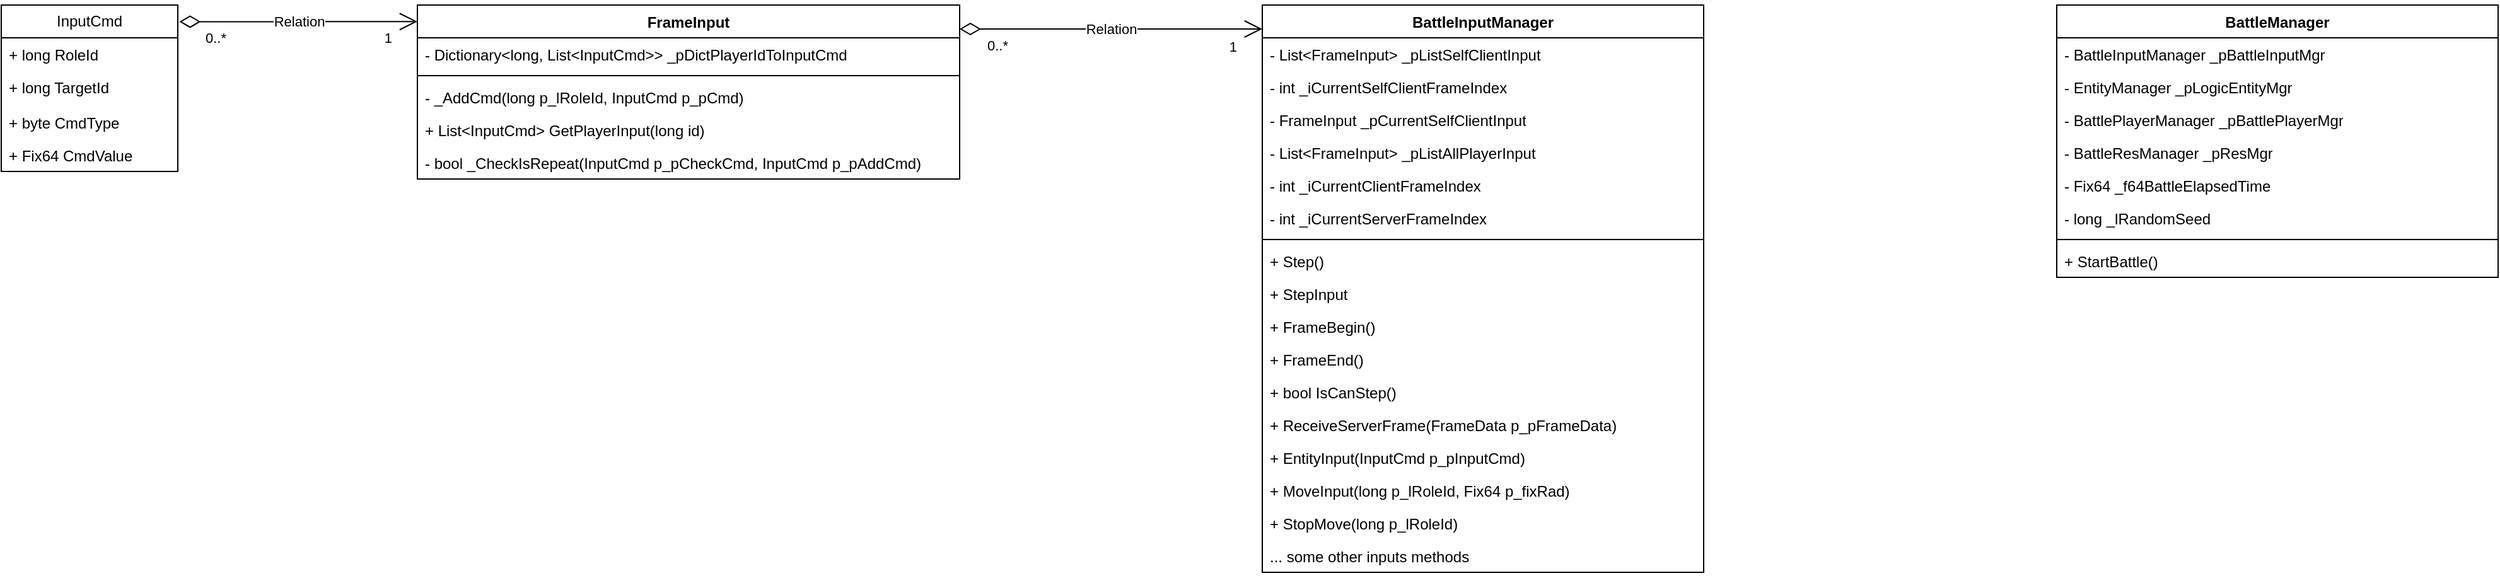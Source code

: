 <mxfile version="24.7.6">
  <diagram name="第 1 页" id="vn7D_aWN6ewGX6JlG7Fq">
    <mxGraphModel dx="660" dy="360" grid="1" gridSize="10" guides="1" tooltips="1" connect="1" arrows="1" fold="1" page="1" pageScale="1" pageWidth="827" pageHeight="1169" math="0" shadow="0">
      <root>
        <mxCell id="0" />
        <mxCell id="1" parent="0" />
        <mxCell id="2KxdIZGqT5pQ6b2vrtWy-5" value="InputCmd" style="swimlane;fontStyle=0;childLayout=stackLayout;horizontal=1;startSize=26;fillColor=none;horizontalStack=0;resizeParent=1;resizeParentMax=0;resizeLast=0;collapsible=1;marginBottom=0;whiteSpace=wrap;html=1;" vertex="1" parent="1">
          <mxGeometry x="200" y="80" width="140" height="132" as="geometry" />
        </mxCell>
        <mxCell id="2KxdIZGqT5pQ6b2vrtWy-6" value="+&amp;nbsp;long RoleId&lt;div&gt;&lt;br&gt;&lt;/div&gt;" style="text;strokeColor=none;fillColor=none;align=left;verticalAlign=top;spacingLeft=4;spacingRight=4;overflow=hidden;rotatable=0;points=[[0,0.5],[1,0.5]];portConstraint=eastwest;whiteSpace=wrap;html=1;" vertex="1" parent="2KxdIZGqT5pQ6b2vrtWy-5">
          <mxGeometry y="26" width="140" height="26" as="geometry" />
        </mxCell>
        <mxCell id="2KxdIZGqT5pQ6b2vrtWy-7" value="+ long TargetId" style="text;strokeColor=none;fillColor=none;align=left;verticalAlign=top;spacingLeft=4;spacingRight=4;overflow=hidden;rotatable=0;points=[[0,0.5],[1,0.5]];portConstraint=eastwest;whiteSpace=wrap;html=1;" vertex="1" parent="2KxdIZGqT5pQ6b2vrtWy-5">
          <mxGeometry y="52" width="140" height="28" as="geometry" />
        </mxCell>
        <mxCell id="2KxdIZGqT5pQ6b2vrtWy-8" value="+ byte CmdType" style="text;strokeColor=none;fillColor=none;align=left;verticalAlign=top;spacingLeft=4;spacingRight=4;overflow=hidden;rotatable=0;points=[[0,0.5],[1,0.5]];portConstraint=eastwest;whiteSpace=wrap;html=1;" vertex="1" parent="2KxdIZGqT5pQ6b2vrtWy-5">
          <mxGeometry y="80" width="140" height="26" as="geometry" />
        </mxCell>
        <mxCell id="2KxdIZGqT5pQ6b2vrtWy-9" value="+ Fix64 CmdValue" style="text;strokeColor=none;fillColor=none;align=left;verticalAlign=top;spacingLeft=4;spacingRight=4;overflow=hidden;rotatable=0;points=[[0,0.5],[1,0.5]];portConstraint=eastwest;whiteSpace=wrap;html=1;" vertex="1" parent="2KxdIZGqT5pQ6b2vrtWy-5">
          <mxGeometry y="106" width="140" height="26" as="geometry" />
        </mxCell>
        <mxCell id="2KxdIZGqT5pQ6b2vrtWy-10" value="FrameInput" style="swimlane;fontStyle=1;align=center;verticalAlign=top;childLayout=stackLayout;horizontal=1;startSize=26;horizontalStack=0;resizeParent=1;resizeParentMax=0;resizeLast=0;collapsible=1;marginBottom=0;whiteSpace=wrap;html=1;" vertex="1" parent="1">
          <mxGeometry x="530" y="80" width="430" height="138" as="geometry" />
        </mxCell>
        <mxCell id="2KxdIZGqT5pQ6b2vrtWy-11" value="-&amp;nbsp;Dictionary&amp;lt;long, List&amp;lt;InputCmd&amp;gt;&amp;gt; _pDictPlayerIdToInputCmd" style="text;strokeColor=none;fillColor=none;align=left;verticalAlign=top;spacingLeft=4;spacingRight=4;overflow=hidden;rotatable=0;points=[[0,0.5],[1,0.5]];portConstraint=eastwest;whiteSpace=wrap;html=1;" vertex="1" parent="2KxdIZGqT5pQ6b2vrtWy-10">
          <mxGeometry y="26" width="430" height="26" as="geometry" />
        </mxCell>
        <mxCell id="2KxdIZGqT5pQ6b2vrtWy-12" value="" style="line;strokeWidth=1;fillColor=none;align=left;verticalAlign=middle;spacingTop=-1;spacingLeft=3;spacingRight=3;rotatable=0;labelPosition=right;points=[];portConstraint=eastwest;strokeColor=inherit;" vertex="1" parent="2KxdIZGqT5pQ6b2vrtWy-10">
          <mxGeometry y="52" width="430" height="8" as="geometry" />
        </mxCell>
        <mxCell id="2KxdIZGqT5pQ6b2vrtWy-13" value="- _AddCmd(long p_lRoleId, InputCmd p_pCmd)" style="text;strokeColor=none;fillColor=none;align=left;verticalAlign=top;spacingLeft=4;spacingRight=4;overflow=hidden;rotatable=0;points=[[0,0.5],[1,0.5]];portConstraint=eastwest;whiteSpace=wrap;html=1;" vertex="1" parent="2KxdIZGqT5pQ6b2vrtWy-10">
          <mxGeometry y="60" width="430" height="26" as="geometry" />
        </mxCell>
        <mxCell id="2KxdIZGqT5pQ6b2vrtWy-17" value="+ List&amp;lt;InputCmd&amp;gt; GetPlayerInput(long id)&amp;nbsp;" style="text;strokeColor=none;fillColor=none;align=left;verticalAlign=top;spacingLeft=4;spacingRight=4;overflow=hidden;rotatable=0;points=[[0,0.5],[1,0.5]];portConstraint=eastwest;whiteSpace=wrap;html=1;" vertex="1" parent="2KxdIZGqT5pQ6b2vrtWy-10">
          <mxGeometry y="86" width="430" height="26" as="geometry" />
        </mxCell>
        <mxCell id="2KxdIZGqT5pQ6b2vrtWy-22" value="- bool _CheckIsRepeat(InputCmd p_pCheckCmd, InputCmd p_pAddCmd)" style="text;strokeColor=none;fillColor=none;align=left;verticalAlign=top;spacingLeft=4;spacingRight=4;overflow=hidden;rotatable=0;points=[[0,0.5],[1,0.5]];portConstraint=eastwest;whiteSpace=wrap;html=1;" vertex="1" parent="2KxdIZGqT5pQ6b2vrtWy-10">
          <mxGeometry y="112" width="430" height="26" as="geometry" />
        </mxCell>
        <mxCell id="2KxdIZGqT5pQ6b2vrtWy-14" value="Relation" style="endArrow=open;html=1;endSize=12;startArrow=diamondThin;startSize=14;startFill=0;edgeStyle=orthogonalEdgeStyle;rounded=0;exitX=1.009;exitY=0.1;exitDx=0;exitDy=0;exitPerimeter=0;entryX=0;entryY=0.095;entryDx=0;entryDy=0;entryPerimeter=0;" edge="1" parent="1" source="2KxdIZGqT5pQ6b2vrtWy-5" target="2KxdIZGqT5pQ6b2vrtWy-10">
          <mxGeometry relative="1" as="geometry">
            <mxPoint x="260" y="340" as="sourcePoint" />
            <mxPoint x="490" y="320" as="targetPoint" />
          </mxGeometry>
        </mxCell>
        <mxCell id="2KxdIZGqT5pQ6b2vrtWy-15" value="0..*" style="edgeLabel;resizable=0;html=1;align=left;verticalAlign=top;" connectable="0" vertex="1" parent="2KxdIZGqT5pQ6b2vrtWy-14">
          <mxGeometry x="-1" relative="1" as="geometry">
            <mxPoint x="19" as="offset" />
          </mxGeometry>
        </mxCell>
        <mxCell id="2KxdIZGqT5pQ6b2vrtWy-16" value="1" style="edgeLabel;resizable=0;html=1;align=right;verticalAlign=top;" connectable="0" vertex="1" parent="2KxdIZGqT5pQ6b2vrtWy-14">
          <mxGeometry x="1" relative="1" as="geometry">
            <mxPoint x="-20" as="offset" />
          </mxGeometry>
        </mxCell>
        <mxCell id="2KxdIZGqT5pQ6b2vrtWy-23" value="BattleInputManager" style="swimlane;fontStyle=1;align=center;verticalAlign=top;childLayout=stackLayout;horizontal=1;startSize=26;horizontalStack=0;resizeParent=1;resizeParentMax=0;resizeLast=0;collapsible=1;marginBottom=0;whiteSpace=wrap;html=1;" vertex="1" parent="1">
          <mxGeometry x="1200" y="80" width="350" height="450" as="geometry" />
        </mxCell>
        <mxCell id="2KxdIZGqT5pQ6b2vrtWy-24" value="- List&amp;lt;FrameInput&amp;gt; _pListSelfClientInput&amp;nbsp;" style="text;strokeColor=none;fillColor=none;align=left;verticalAlign=top;spacingLeft=4;spacingRight=4;overflow=hidden;rotatable=0;points=[[0,0.5],[1,0.5]];portConstraint=eastwest;whiteSpace=wrap;html=1;" vertex="1" parent="2KxdIZGqT5pQ6b2vrtWy-23">
          <mxGeometry y="26" width="350" height="26" as="geometry" />
        </mxCell>
        <mxCell id="2KxdIZGqT5pQ6b2vrtWy-27" value="-&amp;nbsp;int _iCurrentSelfClientFrameIndex" style="text;strokeColor=none;fillColor=none;align=left;verticalAlign=top;spacingLeft=4;spacingRight=4;overflow=hidden;rotatable=0;points=[[0,0.5],[1,0.5]];portConstraint=eastwest;whiteSpace=wrap;html=1;" vertex="1" parent="2KxdIZGqT5pQ6b2vrtWy-23">
          <mxGeometry y="52" width="350" height="26" as="geometry" />
        </mxCell>
        <mxCell id="2KxdIZGqT5pQ6b2vrtWy-28" value="- FrameInput _pCurrentSelfClientInput" style="text;strokeColor=none;fillColor=none;align=left;verticalAlign=top;spacingLeft=4;spacingRight=4;overflow=hidden;rotatable=0;points=[[0,0.5],[1,0.5]];portConstraint=eastwest;whiteSpace=wrap;html=1;" vertex="1" parent="2KxdIZGqT5pQ6b2vrtWy-23">
          <mxGeometry y="78" width="350" height="26" as="geometry" />
        </mxCell>
        <mxCell id="2KxdIZGqT5pQ6b2vrtWy-29" value="- List&amp;lt;FrameInput&amp;gt; _pListAllPlayerInput&amp;nbsp;" style="text;strokeColor=none;fillColor=none;align=left;verticalAlign=top;spacingLeft=4;spacingRight=4;overflow=hidden;rotatable=0;points=[[0,0.5],[1,0.5]];portConstraint=eastwest;whiteSpace=wrap;html=1;" vertex="1" parent="2KxdIZGqT5pQ6b2vrtWy-23">
          <mxGeometry y="104" width="350" height="26" as="geometry" />
        </mxCell>
        <mxCell id="2KxdIZGqT5pQ6b2vrtWy-30" value="-&amp;nbsp;int _iCurrentClientFrameIndex" style="text;strokeColor=none;fillColor=none;align=left;verticalAlign=top;spacingLeft=4;spacingRight=4;overflow=hidden;rotatable=0;points=[[0,0.5],[1,0.5]];portConstraint=eastwest;whiteSpace=wrap;html=1;" vertex="1" parent="2KxdIZGqT5pQ6b2vrtWy-23">
          <mxGeometry y="130" width="350" height="26" as="geometry" />
        </mxCell>
        <mxCell id="2KxdIZGqT5pQ6b2vrtWy-31" value="-&amp;nbsp;int _iCurrentServerFrameIndex" style="text;strokeColor=none;fillColor=none;align=left;verticalAlign=top;spacingLeft=4;spacingRight=4;overflow=hidden;rotatable=0;points=[[0,0.5],[1,0.5]];portConstraint=eastwest;whiteSpace=wrap;html=1;" vertex="1" parent="2KxdIZGqT5pQ6b2vrtWy-23">
          <mxGeometry y="156" width="350" height="26" as="geometry" />
        </mxCell>
        <mxCell id="2KxdIZGqT5pQ6b2vrtWy-25" value="" style="line;strokeWidth=1;fillColor=none;align=left;verticalAlign=middle;spacingTop=-1;spacingLeft=3;spacingRight=3;rotatable=0;labelPosition=right;points=[];portConstraint=eastwest;strokeColor=inherit;" vertex="1" parent="2KxdIZGqT5pQ6b2vrtWy-23">
          <mxGeometry y="182" width="350" height="8" as="geometry" />
        </mxCell>
        <mxCell id="2KxdIZGqT5pQ6b2vrtWy-49" value="+&amp;nbsp;Step()" style="text;strokeColor=none;fillColor=none;align=left;verticalAlign=top;spacingLeft=4;spacingRight=4;overflow=hidden;rotatable=0;points=[[0,0.5],[1,0.5]];portConstraint=eastwest;whiteSpace=wrap;html=1;" vertex="1" parent="2KxdIZGqT5pQ6b2vrtWy-23">
          <mxGeometry y="190" width="350" height="26" as="geometry" />
        </mxCell>
        <mxCell id="2KxdIZGqT5pQ6b2vrtWy-48" value="+&amp;nbsp;StepInput" style="text;strokeColor=none;fillColor=none;align=left;verticalAlign=top;spacingLeft=4;spacingRight=4;overflow=hidden;rotatable=0;points=[[0,0.5],[1,0.5]];portConstraint=eastwest;whiteSpace=wrap;html=1;" vertex="1" parent="2KxdIZGqT5pQ6b2vrtWy-23">
          <mxGeometry y="216" width="350" height="26" as="geometry" />
        </mxCell>
        <mxCell id="2KxdIZGqT5pQ6b2vrtWy-26" value="+ FrameBegin()" style="text;strokeColor=none;fillColor=none;align=left;verticalAlign=top;spacingLeft=4;spacingRight=4;overflow=hidden;rotatable=0;points=[[0,0.5],[1,0.5]];portConstraint=eastwest;whiteSpace=wrap;html=1;" vertex="1" parent="2KxdIZGqT5pQ6b2vrtWy-23">
          <mxGeometry y="242" width="350" height="26" as="geometry" />
        </mxCell>
        <mxCell id="2KxdIZGqT5pQ6b2vrtWy-32" value="+ FrameEnd()" style="text;strokeColor=none;fillColor=none;align=left;verticalAlign=top;spacingLeft=4;spacingRight=4;overflow=hidden;rotatable=0;points=[[0,0.5],[1,0.5]];portConstraint=eastwest;whiteSpace=wrap;html=1;" vertex="1" parent="2KxdIZGqT5pQ6b2vrtWy-23">
          <mxGeometry y="268" width="350" height="26" as="geometry" />
        </mxCell>
        <mxCell id="2KxdIZGqT5pQ6b2vrtWy-59" value="+ bool IsCanStep()" style="text;strokeColor=none;fillColor=none;align=left;verticalAlign=top;spacingLeft=4;spacingRight=4;overflow=hidden;rotatable=0;points=[[0,0.5],[1,0.5]];portConstraint=eastwest;whiteSpace=wrap;html=1;" vertex="1" parent="2KxdIZGqT5pQ6b2vrtWy-23">
          <mxGeometry y="294" width="350" height="26" as="geometry" />
        </mxCell>
        <mxCell id="2KxdIZGqT5pQ6b2vrtWy-43" value="+&amp;nbsp;ReceiveServerFrame(FrameData p_pFrameData)" style="text;strokeColor=none;fillColor=none;align=left;verticalAlign=top;spacingLeft=4;spacingRight=4;overflow=hidden;rotatable=0;points=[[0,0.5],[1,0.5]];portConstraint=eastwest;whiteSpace=wrap;html=1;" vertex="1" parent="2KxdIZGqT5pQ6b2vrtWy-23">
          <mxGeometry y="320" width="350" height="26" as="geometry" />
        </mxCell>
        <mxCell id="2KxdIZGqT5pQ6b2vrtWy-44" value="+&amp;nbsp;EntityInput(InputCmd p_pInputCmd)" style="text;strokeColor=none;fillColor=none;align=left;verticalAlign=top;spacingLeft=4;spacingRight=4;overflow=hidden;rotatable=0;points=[[0,0.5],[1,0.5]];portConstraint=eastwest;whiteSpace=wrap;html=1;" vertex="1" parent="2KxdIZGqT5pQ6b2vrtWy-23">
          <mxGeometry y="346" width="350" height="26" as="geometry" />
        </mxCell>
        <mxCell id="2KxdIZGqT5pQ6b2vrtWy-45" value="+&amp;nbsp;MoveInput(long p_lRoleId, Fix64 p_fixRad)" style="text;strokeColor=none;fillColor=none;align=left;verticalAlign=top;spacingLeft=4;spacingRight=4;overflow=hidden;rotatable=0;points=[[0,0.5],[1,0.5]];portConstraint=eastwest;whiteSpace=wrap;html=1;" vertex="1" parent="2KxdIZGqT5pQ6b2vrtWy-23">
          <mxGeometry y="372" width="350" height="26" as="geometry" />
        </mxCell>
        <mxCell id="2KxdIZGqT5pQ6b2vrtWy-46" value="+&amp;nbsp;StopMove(long p_lRoleId)" style="text;strokeColor=none;fillColor=none;align=left;verticalAlign=top;spacingLeft=4;spacingRight=4;overflow=hidden;rotatable=0;points=[[0,0.5],[1,0.5]];portConstraint=eastwest;whiteSpace=wrap;html=1;" vertex="1" parent="2KxdIZGqT5pQ6b2vrtWy-23">
          <mxGeometry y="398" width="350" height="26" as="geometry" />
        </mxCell>
        <mxCell id="2KxdIZGqT5pQ6b2vrtWy-47" value="... some&amp;nbsp;other inputs&amp;nbsp;methods" style="text;strokeColor=none;fillColor=none;align=left;verticalAlign=top;spacingLeft=4;spacingRight=4;overflow=hidden;rotatable=0;points=[[0,0.5],[1,0.5]];portConstraint=eastwest;whiteSpace=wrap;html=1;" vertex="1" parent="2KxdIZGqT5pQ6b2vrtWy-23">
          <mxGeometry y="424" width="350" height="26" as="geometry" />
        </mxCell>
        <mxCell id="2KxdIZGqT5pQ6b2vrtWy-39" value="Relation" style="endArrow=open;html=1;endSize=12;startArrow=diamondThin;startSize=14;startFill=0;edgeStyle=orthogonalEdgeStyle;rounded=0;" edge="1" parent="1" source="2KxdIZGqT5pQ6b2vrtWy-10" target="2KxdIZGqT5pQ6b2vrtWy-23">
          <mxGeometry relative="1" as="geometry">
            <mxPoint x="810.0" y="270.898" as="sourcePoint" />
            <mxPoint x="1053.07" y="270.002" as="targetPoint" />
            <Array as="points">
              <mxPoint x="1160" y="99" />
              <mxPoint x="1160" y="99" />
            </Array>
          </mxGeometry>
        </mxCell>
        <mxCell id="2KxdIZGqT5pQ6b2vrtWy-40" value="0..*" style="edgeLabel;resizable=0;html=1;align=left;verticalAlign=top;" connectable="0" vertex="1" parent="2KxdIZGqT5pQ6b2vrtWy-39">
          <mxGeometry x="-1" relative="1" as="geometry">
            <mxPoint x="20" as="offset" />
          </mxGeometry>
        </mxCell>
        <mxCell id="2KxdIZGqT5pQ6b2vrtWy-41" value="1" style="edgeLabel;resizable=0;html=1;align=right;verticalAlign=top;" connectable="0" vertex="1" parent="2KxdIZGqT5pQ6b2vrtWy-39">
          <mxGeometry x="1" relative="1" as="geometry">
            <mxPoint x="-20" y="1" as="offset" />
          </mxGeometry>
        </mxCell>
        <mxCell id="2KxdIZGqT5pQ6b2vrtWy-50" value="BattleManager" style="swimlane;fontStyle=1;align=center;verticalAlign=top;childLayout=stackLayout;horizontal=1;startSize=26;horizontalStack=0;resizeParent=1;resizeParentMax=0;resizeLast=0;collapsible=1;marginBottom=0;whiteSpace=wrap;html=1;" vertex="1" parent="1">
          <mxGeometry x="1830" y="80" width="350" height="216" as="geometry" />
        </mxCell>
        <mxCell id="2KxdIZGqT5pQ6b2vrtWy-51" value="- BattleInputManager _pBattleInputMgr" style="text;strokeColor=none;fillColor=none;align=left;verticalAlign=top;spacingLeft=4;spacingRight=4;overflow=hidden;rotatable=0;points=[[0,0.5],[1,0.5]];portConstraint=eastwest;whiteSpace=wrap;html=1;" vertex="1" parent="2KxdIZGqT5pQ6b2vrtWy-50">
          <mxGeometry y="26" width="350" height="26" as="geometry" />
        </mxCell>
        <mxCell id="2KxdIZGqT5pQ6b2vrtWy-55" value="- EntityManager _pLogicEntityMgr" style="text;strokeColor=none;fillColor=none;align=left;verticalAlign=top;spacingLeft=4;spacingRight=4;overflow=hidden;rotatable=0;points=[[0,0.5],[1,0.5]];portConstraint=eastwest;whiteSpace=wrap;html=1;" vertex="1" parent="2KxdIZGqT5pQ6b2vrtWy-50">
          <mxGeometry y="52" width="350" height="26" as="geometry" />
        </mxCell>
        <mxCell id="2KxdIZGqT5pQ6b2vrtWy-56" value="- BattlePlayerManager _pBattlePlayerMgr" style="text;strokeColor=none;fillColor=none;align=left;verticalAlign=top;spacingLeft=4;spacingRight=4;overflow=hidden;rotatable=0;points=[[0,0.5],[1,0.5]];portConstraint=eastwest;whiteSpace=wrap;html=1;" vertex="1" parent="2KxdIZGqT5pQ6b2vrtWy-50">
          <mxGeometry y="78" width="350" height="26" as="geometry" />
        </mxCell>
        <mxCell id="2KxdIZGqT5pQ6b2vrtWy-54" value="- BattleResManager _pResMgr" style="text;strokeColor=none;fillColor=none;align=left;verticalAlign=top;spacingLeft=4;spacingRight=4;overflow=hidden;rotatable=0;points=[[0,0.5],[1,0.5]];portConstraint=eastwest;whiteSpace=wrap;html=1;" vertex="1" parent="2KxdIZGqT5pQ6b2vrtWy-50">
          <mxGeometry y="104" width="350" height="26" as="geometry" />
        </mxCell>
        <mxCell id="2KxdIZGqT5pQ6b2vrtWy-57" value="-&amp;nbsp;Fix64 _f64BattleElapsedTime" style="text;strokeColor=none;fillColor=none;align=left;verticalAlign=top;spacingLeft=4;spacingRight=4;overflow=hidden;rotatable=0;points=[[0,0.5],[1,0.5]];portConstraint=eastwest;whiteSpace=wrap;html=1;" vertex="1" parent="2KxdIZGqT5pQ6b2vrtWy-50">
          <mxGeometry y="130" width="350" height="26" as="geometry" />
        </mxCell>
        <mxCell id="2KxdIZGqT5pQ6b2vrtWy-58" value="-&amp;nbsp;long _lRandomSeed" style="text;strokeColor=none;fillColor=none;align=left;verticalAlign=top;spacingLeft=4;spacingRight=4;overflow=hidden;rotatable=0;points=[[0,0.5],[1,0.5]];portConstraint=eastwest;whiteSpace=wrap;html=1;" vertex="1" parent="2KxdIZGqT5pQ6b2vrtWy-50">
          <mxGeometry y="156" width="350" height="26" as="geometry" />
        </mxCell>
        <mxCell id="2KxdIZGqT5pQ6b2vrtWy-52" value="" style="line;strokeWidth=1;fillColor=none;align=left;verticalAlign=middle;spacingTop=-1;spacingLeft=3;spacingRight=3;rotatable=0;labelPosition=right;points=[];portConstraint=eastwest;strokeColor=inherit;" vertex="1" parent="2KxdIZGqT5pQ6b2vrtWy-50">
          <mxGeometry y="182" width="350" height="8" as="geometry" />
        </mxCell>
        <mxCell id="2KxdIZGqT5pQ6b2vrtWy-53" value="+&amp;nbsp;StartBattle()" style="text;strokeColor=none;fillColor=none;align=left;verticalAlign=top;spacingLeft=4;spacingRight=4;overflow=hidden;rotatable=0;points=[[0,0.5],[1,0.5]];portConstraint=eastwest;whiteSpace=wrap;html=1;" vertex="1" parent="2KxdIZGqT5pQ6b2vrtWy-50">
          <mxGeometry y="190" width="350" height="26" as="geometry" />
        </mxCell>
      </root>
    </mxGraphModel>
  </diagram>
</mxfile>
